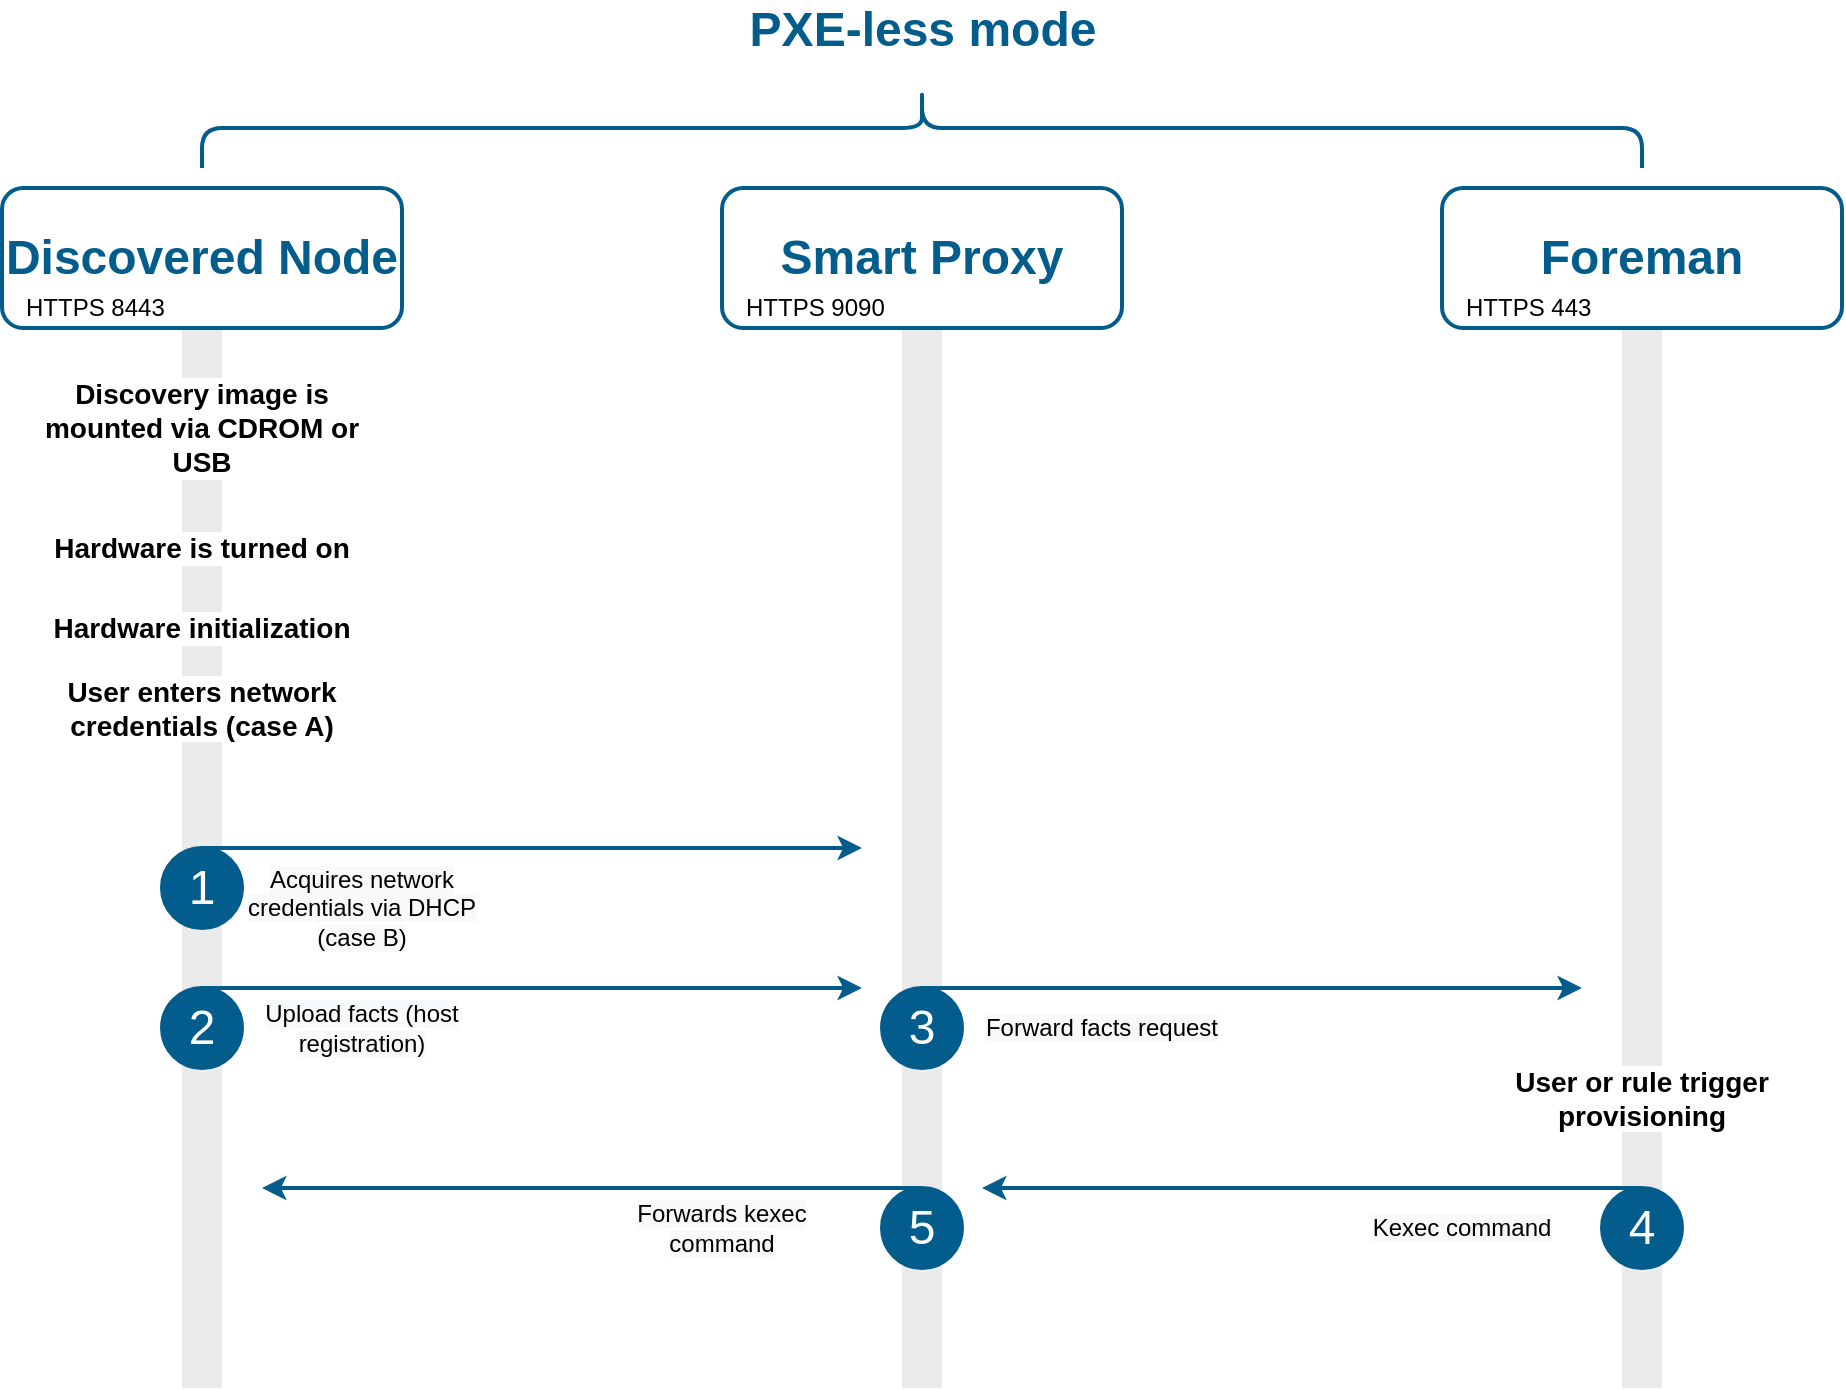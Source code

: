 <mxfile version="14.1.9" type="device"><diagram id="8-NRMxTnEDgZv3v9f2kl" name="Page-1"><mxGraphModel dx="1195" dy="755" grid="1" gridSize="10" guides="1" tooltips="1" connect="1" arrows="1" fold="1" page="1" pageScale="1" pageWidth="1169" pageHeight="827" math="0" shadow="0"><root><mxCell id="0"/><mxCell id="1" parent="0"/><mxCell id="jlMBcXqWKUd6lCggAo8E-39" value="" style="rounded=0;whiteSpace=wrap;html=1;strokeWidth=1;fontSize=18;fillColor=#CCCCCC;strokeColor=none;opacity=40;" parent="1" vertex="1"><mxGeometry x="850" y="200" width="20" height="530" as="geometry"/></mxCell><mxCell id="jlMBcXqWKUd6lCggAo8E-38" value="" style="rounded=0;whiteSpace=wrap;html=1;strokeWidth=1;fontSize=18;fillColor=#CCCCCC;strokeColor=none;opacity=40;" parent="1" vertex="1"><mxGeometry x="490" y="200" width="20" height="530" as="geometry"/></mxCell><mxCell id="jlMBcXqWKUd6lCggAo8E-31" value="" style="rounded=0;whiteSpace=wrap;html=1;strokeWidth=1;fontSize=18;fillColor=#CCCCCC;strokeColor=none;opacity=40;" parent="1" vertex="1"><mxGeometry x="130" y="200" width="20" height="530" as="geometry"/></mxCell><mxCell id="jlMBcXqWKUd6lCggAo8E-1" value="Discovered Node" style="rounded=1;whiteSpace=wrap;html=1;fontSize=24;fontStyle=1;fontColor=#025D8C;fillColor=none;strokeColor=#025D8C;strokeWidth=2;" parent="1" vertex="1"><mxGeometry x="40" y="130" width="200" height="70" as="geometry"/></mxCell><mxCell id="jlMBcXqWKUd6lCggAo8E-2" value="Smart Proxy" style="rounded=1;whiteSpace=wrap;html=1;fontSize=24;fontStyle=1;fontColor=#025D8C;fillColor=none;strokeColor=#025D8C;strokeWidth=2;" parent="1" vertex="1"><mxGeometry x="400" y="130" width="200" height="70" as="geometry"/></mxCell><mxCell id="jlMBcXqWKUd6lCggAo8E-3" value="Foreman" style="rounded=1;whiteSpace=wrap;html=1;fontSize=24;fontStyle=1;fontColor=#025D8C;fillColor=none;strokeColor=#025D8C;strokeWidth=2;" parent="1" vertex="1"><mxGeometry x="760" y="130" width="200" height="70" as="geometry"/></mxCell><mxCell id="jlMBcXqWKUd6lCggAo8E-5" value="&lt;span style=&quot;color: rgb(0 , 0 , 0) ; font-family: &amp;#34;helvetica&amp;#34; ; font-size: 14px ; font-style: normal ; letter-spacing: normal ; text-align: center ; text-indent: 0px ; text-transform: none ; word-spacing: 0px ; display: inline ; float: none&quot;&gt;Discovery image is mounted via CDROM or USB&lt;/span&gt;" style="rounded=1;whiteSpace=wrap;html=1;strokeColor=none;fillColor=none;fontSize=14;fontStyle=1;labelBackgroundColor=#FFFFFF;" parent="1" vertex="1"><mxGeometry x="60" y="240" width="160" height="20" as="geometry"/></mxCell><mxCell id="jlMBcXqWKUd6lCggAo8E-11" value="1" style="ellipse;whiteSpace=wrap;html=1;fontSize=24;strokeWidth=2;strokeColor=#025D8C;fontColor=#FFFFFF;fillColor=#025D8C;" parent="1" vertex="1"><mxGeometry x="120" y="460" width="40" height="40" as="geometry"/></mxCell><mxCell id="jlMBcXqWKUd6lCggAo8E-12" value="" style="endArrow=classic;html=1;fontSize=18;exitX=0.5;exitY=0;exitDx=0;exitDy=0;strokeWidth=2;strokeColor=#025D8C;" parent="1" source="jlMBcXqWKUd6lCggAo8E-11" edge="1"><mxGeometry width="50" height="50" relative="1" as="geometry"><mxPoint x="160" y="460" as="sourcePoint"/><mxPoint x="470" y="460" as="targetPoint"/></mxGeometry></mxCell><mxCell id="jlMBcXqWKUd6lCggAo8E-13" value="&lt;span style=&quot;color: rgb(0 , 0 , 0) ; font-family: &amp;#34;helvetica&amp;#34; ; font-size: 12px ; font-style: normal ; font-weight: 400 ; letter-spacing: normal ; text-align: center ; text-indent: 0px ; text-transform: none ; word-spacing: 0px ; background-color: rgb(248 , 249 , 250) ; display: inline ; float: none&quot;&gt;Acquires network credentials via DHCP (case B)&lt;/span&gt;" style="rounded=0;whiteSpace=wrap;html=1;strokeColor=none;fillColor=none;" parent="1" vertex="1"><mxGeometry x="160" y="480" width="120" height="20" as="geometry"/></mxCell><mxCell id="jlMBcXqWKUd6lCggAo8E-18" value="2" style="ellipse;whiteSpace=wrap;html=1;fontSize=24;strokeWidth=2;strokeColor=#025D8C;fontColor=#FFFFFF;fillColor=#025D8C;" parent="1" vertex="1"><mxGeometry x="120" y="530" width="40" height="40" as="geometry"/></mxCell><mxCell id="jlMBcXqWKUd6lCggAo8E-19" value="" style="endArrow=classic;html=1;fontSize=18;exitX=0.5;exitY=0;exitDx=0;exitDy=0;strokeWidth=2;strokeColor=#025D8C;" parent="1" source="jlMBcXqWKUd6lCggAo8E-18" edge="1"><mxGeometry width="50" height="50" relative="1" as="geometry"><mxPoint x="160" y="530" as="sourcePoint"/><mxPoint x="470" y="530" as="targetPoint"/></mxGeometry></mxCell><mxCell id="jlMBcXqWKUd6lCggAo8E-20" value="&lt;span style=&quot;color: rgb(0 , 0 , 0) ; font-family: &amp;#34;helvetica&amp;#34; ; font-size: 12px ; font-style: normal ; font-weight: 400 ; letter-spacing: normal ; text-align: center ; text-indent: 0px ; text-transform: none ; word-spacing: 0px ; background-color: rgb(248 , 249 , 250) ; display: inline ; float: none&quot;&gt;Upload facts (host registration)&lt;/span&gt;" style="rounded=0;whiteSpace=wrap;html=1;strokeColor=none;fillColor=none;" parent="1" vertex="1"><mxGeometry x="160" y="540" width="120" height="20" as="geometry"/></mxCell><mxCell id="jlMBcXqWKUd6lCggAo8E-21" value="3" style="ellipse;whiteSpace=wrap;html=1;fontSize=24;strokeWidth=2;strokeColor=#025D8C;fontColor=#FFFFFF;fillColor=#025D8C;" parent="1" vertex="1"><mxGeometry x="480" y="530" width="40" height="40" as="geometry"/></mxCell><mxCell id="jlMBcXqWKUd6lCggAo8E-22" value="" style="endArrow=classic;html=1;fontSize=18;exitX=0.5;exitY=0;exitDx=0;exitDy=0;strokeWidth=2;strokeColor=#025D8C;" parent="1" edge="1"><mxGeometry width="50" height="50" relative="1" as="geometry"><mxPoint x="500" y="530" as="sourcePoint"/><mxPoint x="830" y="530" as="targetPoint"/></mxGeometry></mxCell><mxCell id="jlMBcXqWKUd6lCggAo8E-23" value="&lt;span style=&quot;color: rgb(0 , 0 , 0) ; font-family: &amp;#34;helvetica&amp;#34; ; font-size: 12px ; font-style: normal ; font-weight: 400 ; letter-spacing: normal ; text-align: center ; text-indent: 0px ; text-transform: none ; word-spacing: 0px ; background-color: rgb(248 , 249 , 250) ; display: inline ; float: none&quot;&gt;Forward facts request&lt;/span&gt;" style="rounded=0;whiteSpace=wrap;html=1;strokeColor=none;fillColor=none;" parent="1" vertex="1"><mxGeometry x="520" y="540" width="140" height="20" as="geometry"/></mxCell><mxCell id="jlMBcXqWKUd6lCggAo8E-24" value="&lt;span style=&quot;color: rgb(0 , 0 , 0) ; font-family: &amp;#34;helvetica&amp;#34; ; font-size: 14px ; font-style: normal ; letter-spacing: normal ; text-align: center ; text-indent: 0px ; text-transform: none ; word-spacing: 0px ; display: inline ; float: none&quot;&gt;User or rule trigger provisioning&lt;/span&gt;" style="rounded=1;whiteSpace=wrap;html=1;strokeColor=none;fillColor=none;fontSize=14;fontStyle=1;labelBackgroundColor=#FFFFFF;" parent="1" vertex="1"><mxGeometry x="780" y="570" width="160" height="30" as="geometry"/></mxCell><mxCell id="jlMBcXqWKUd6lCggAo8E-28" value="4" style="ellipse;whiteSpace=wrap;html=1;fontSize=24;strokeWidth=2;strokeColor=#025D8C;fontColor=#FFFFFF;fillColor=#025D8C;" parent="1" vertex="1"><mxGeometry x="840" y="630" width="40" height="40" as="geometry"/></mxCell><mxCell id="jlMBcXqWKUd6lCggAo8E-29" value="" style="endArrow=classic;html=1;fontSize=18;exitX=0.5;exitY=0;exitDx=0;exitDy=0;strokeWidth=2;strokeColor=#025D8C;" parent="1" source="jlMBcXqWKUd6lCggAo8E-28" edge="1"><mxGeometry width="50" height="50" relative="1" as="geometry"><mxPoint x="580" y="640" as="sourcePoint"/><mxPoint x="530" y="630" as="targetPoint"/></mxGeometry></mxCell><mxCell id="jlMBcXqWKUd6lCggAo8E-30" value="&lt;span style=&quot;color: rgb(0 , 0 , 0) ; font-family: &amp;#34;helvetica&amp;#34; ; font-size: 12px ; font-style: normal ; font-weight: 400 ; letter-spacing: normal ; text-align: center ; text-indent: 0px ; text-transform: none ; word-spacing: 0px ; background-color: rgb(248 , 249 , 250) ; display: inline ; float: none&quot;&gt;Kexec command&lt;/span&gt;" style="rounded=0;whiteSpace=wrap;html=1;strokeColor=none;fillColor=none;" parent="1" vertex="1"><mxGeometry x="710" y="640" width="120" height="20" as="geometry"/></mxCell><mxCell id="jlMBcXqWKUd6lCggAo8E-35" value="5" style="ellipse;whiteSpace=wrap;html=1;fontSize=24;strokeWidth=2;strokeColor=#025D8C;fontColor=#FFFFFF;fillColor=#025D8C;" parent="1" vertex="1"><mxGeometry x="480" y="630" width="40" height="40" as="geometry"/></mxCell><mxCell id="jlMBcXqWKUd6lCggAo8E-36" value="" style="endArrow=classic;html=1;fontSize=18;exitX=0.5;exitY=0;exitDx=0;exitDy=0;strokeWidth=2;strokeColor=#025D8C;" parent="1" source="jlMBcXqWKUd6lCggAo8E-35" edge="1"><mxGeometry width="50" height="50" relative="1" as="geometry"><mxPoint x="220" y="640" as="sourcePoint"/><mxPoint x="170" y="630" as="targetPoint"/></mxGeometry></mxCell><mxCell id="jlMBcXqWKUd6lCggAo8E-37" value="&lt;span style=&quot;color: rgb(0 , 0 , 0) ; font-family: &amp;#34;helvetica&amp;#34; ; font-size: 12px ; font-style: normal ; font-weight: 400 ; letter-spacing: normal ; text-align: center ; text-indent: 0px ; text-transform: none ; word-spacing: 0px ; background-color: rgb(248 , 249 , 250) ; display: inline ; float: none&quot;&gt;Forwards kexec command&lt;/span&gt;" style="rounded=0;whiteSpace=wrap;html=1;strokeColor=none;fillColor=none;" parent="1" vertex="1"><mxGeometry x="340" y="640" width="120" height="20" as="geometry"/></mxCell><mxCell id="jlMBcXqWKUd6lCggAo8E-45" value="&lt;span style=&quot;color: rgb(0, 0, 0); font-family: helvetica; font-size: 12px; font-style: normal; letter-spacing: normal; text-indent: 0px; text-transform: none; word-spacing: 0px; display: inline; float: none;&quot;&gt;HTTPS 8443&lt;/span&gt;" style="rounded=1;whiteSpace=wrap;html=1;strokeColor=none;fillColor=none;fontSize=12;fontStyle=0;labelBackgroundColor=#FFFFFF;align=left;" parent="1" vertex="1"><mxGeometry x="50" y="180" width="150" height="20" as="geometry"/></mxCell><mxCell id="jlMBcXqWKUd6lCggAo8E-46" value="&lt;span style=&quot;color: rgb(0 , 0 , 0) ; font-family: &amp;#34;helvetica&amp;#34; ; font-size: 12px ; font-style: normal ; letter-spacing: normal ; text-indent: 0px ; text-transform: none ; word-spacing: 0px ; display: inline ; float: none&quot;&gt;HTTPS 9090&lt;/span&gt;" style="rounded=1;whiteSpace=wrap;html=1;strokeColor=none;fillColor=none;fontSize=12;fontStyle=0;labelBackgroundColor=#FFFFFF;align=left;" parent="1" vertex="1"><mxGeometry x="410" y="180" width="150" height="20" as="geometry"/></mxCell><mxCell id="jlMBcXqWKUd6lCggAo8E-47" value="&lt;span style=&quot;color: rgb(0 , 0 , 0) ; font-family: &amp;#34;helvetica&amp;#34; ; font-size: 12px ; font-style: normal ; letter-spacing: normal ; text-indent: 0px ; text-transform: none ; word-spacing: 0px ; display: inline ; float: none&quot;&gt;HTTPS 443&lt;/span&gt;" style="rounded=1;whiteSpace=wrap;html=1;strokeColor=none;fillColor=none;fontSize=12;fontStyle=0;labelBackgroundColor=#FFFFFF;align=left;" parent="1" vertex="1"><mxGeometry x="770" y="180" width="150" height="20" as="geometry"/></mxCell><mxCell id="jlMBcXqWKUd6lCggAo8E-49" value="&lt;meta charset=&quot;utf-8&quot; style=&quot;font-size: 14px;&quot;&gt;&lt;span style=&quot;color: rgb(0, 0, 0); font-family: helvetica; font-size: 14px; font-style: normal; letter-spacing: normal; text-align: center; text-indent: 0px; text-transform: none; word-spacing: 0px; display: inline; float: none;&quot;&gt;Hardware is turned on&lt;/span&gt;" style="rounded=1;whiteSpace=wrap;html=1;strokeColor=none;fillColor=none;fontSize=14;fontStyle=1;labelBackgroundColor=#FFFFFF;" parent="1" vertex="1"><mxGeometry x="60" y="300" width="160" height="20" as="geometry"/></mxCell><mxCell id="jlMBcXqWKUd6lCggAo8E-50" value="&lt;span style=&quot;color: rgb(0 , 0 , 0) ; font-family: &amp;#34;helvetica&amp;#34; ; font-size: 14px ; font-style: normal ; letter-spacing: normal ; text-align: center ; text-indent: 0px ; text-transform: none ; word-spacing: 0px ; display: inline ; float: none&quot;&gt;Hardware initialization&lt;/span&gt;" style="rounded=1;whiteSpace=wrap;html=1;strokeColor=none;fillColor=none;fontSize=14;fontStyle=1;labelBackgroundColor=#FFFFFF;" parent="1" vertex="1"><mxGeometry x="60" y="340" width="160" height="20" as="geometry"/></mxCell><mxCell id="jlMBcXqWKUd6lCggAo8E-51" value="&lt;span style=&quot;color: rgb(0 , 0 , 0) ; font-family: &amp;#34;helvetica&amp;#34; ; font-size: 14px ; font-style: normal ; letter-spacing: normal ; text-align: center ; text-indent: 0px ; text-transform: none ; word-spacing: 0px ; display: inline ; float: none&quot;&gt;User enters network credentials (case A)&lt;/span&gt;" style="rounded=1;whiteSpace=wrap;html=1;strokeColor=none;fillColor=none;fontSize=14;fontStyle=1;labelBackgroundColor=#FFFFFF;" parent="1" vertex="1"><mxGeometry x="60" y="380" width="160" height="20" as="geometry"/></mxCell><mxCell id="SVJ0-i9EHgyEgukkeeI2-1" value="PXE-less mode" style="text;html=1;align=center;verticalAlign=middle;resizable=0;points=[];autosize=1;fontSize=24;fontColor=#025D8C;fontStyle=1" vertex="1" parent="1"><mxGeometry x="405" y="36" width="190" height="30" as="geometry"/></mxCell><mxCell id="SVJ0-i9EHgyEgukkeeI2-2" value="" style="shape=curlyBracket;whiteSpace=wrap;html=1;rounded=1;strokeColor=#025D8C;rotation=90;strokeWidth=2;" vertex="1" parent="1"><mxGeometry x="480" y="-260" width="40" height="720" as="geometry"/></mxCell></root></mxGraphModel></diagram></mxfile>